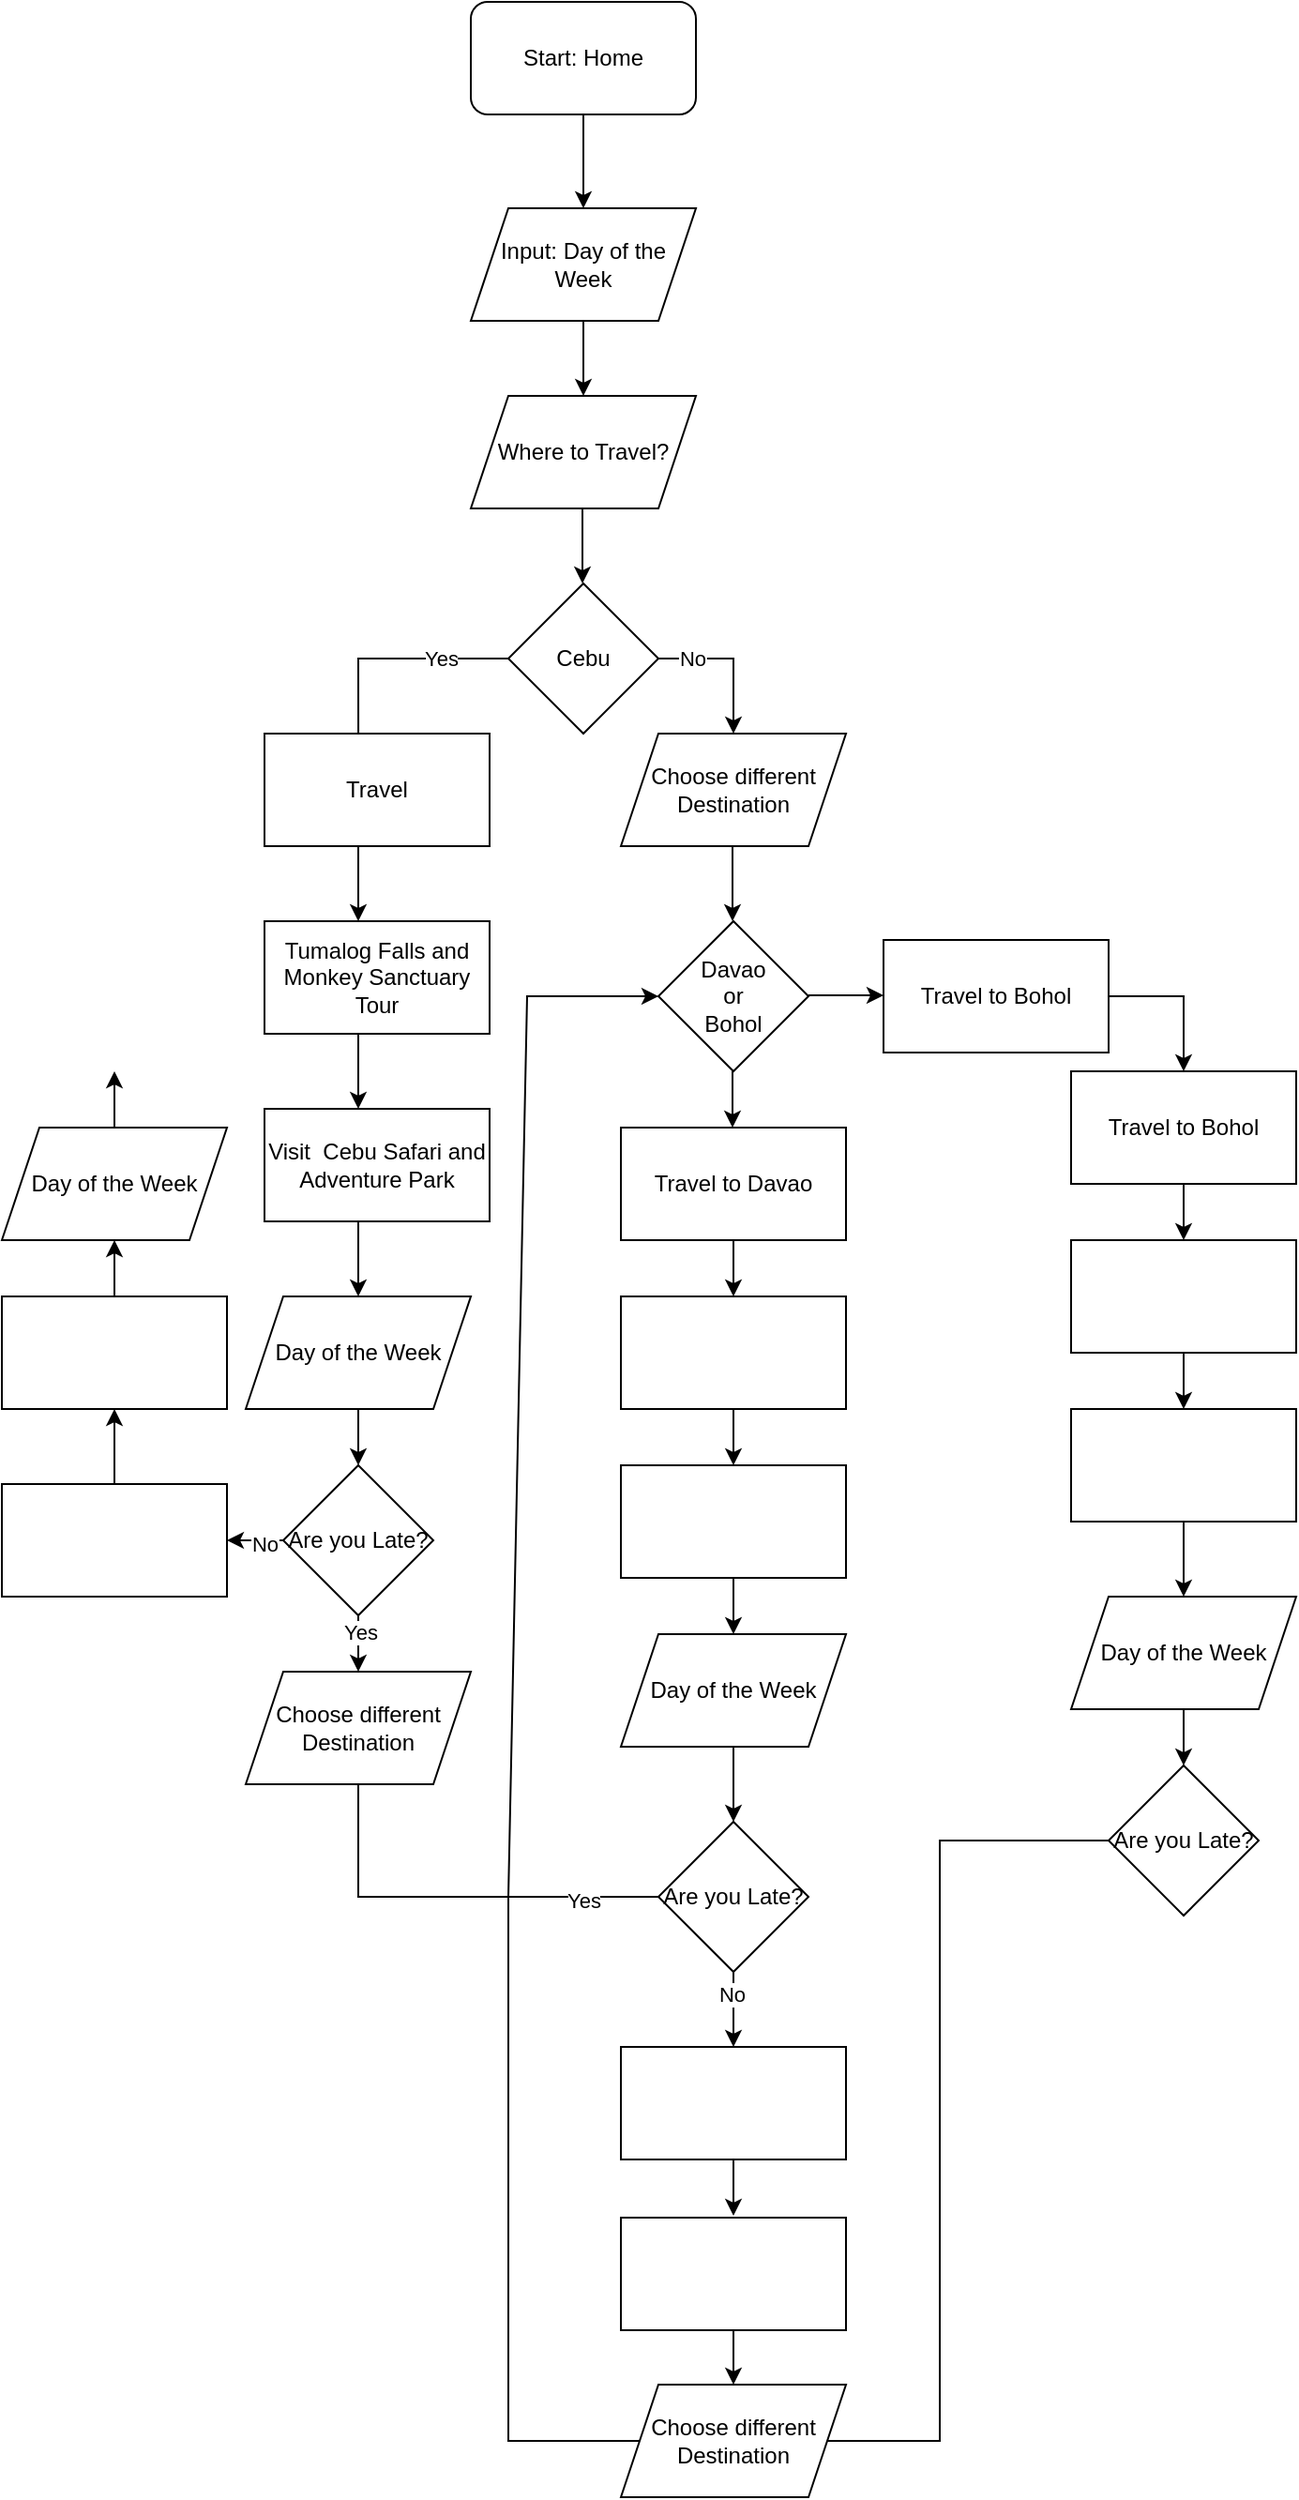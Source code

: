 <mxfile version="23.0.0" type="github">
  <diagram id="C5RBs43oDa-KdzZeNtuy" name="Page-1">
    <mxGraphModel dx="832" dy="473" grid="1" gridSize="10" guides="1" tooltips="1" connect="1" arrows="1" fold="1" page="1" pageScale="1" pageWidth="583" pageHeight="827" math="0" shadow="0">
      <root>
        <mxCell id="WIyWlLk6GJQsqaUBKTNV-0" />
        <mxCell id="WIyWlLk6GJQsqaUBKTNV-1" parent="WIyWlLk6GJQsqaUBKTNV-0" />
        <mxCell id="51jENdeckKf1wH_rOTbU-2" value="Start: Home" style="rounded=1;whiteSpace=wrap;html=1;" vertex="1" parent="WIyWlLk6GJQsqaUBKTNV-1">
          <mxGeometry x="340" y="30" width="120" height="60" as="geometry" />
        </mxCell>
        <mxCell id="51jENdeckKf1wH_rOTbU-4" value="" style="endArrow=classic;html=1;rounded=0;exitX=0.5;exitY=1;exitDx=0;exitDy=0;entryX=0.5;entryY=0;entryDx=0;entryDy=0;" edge="1" parent="WIyWlLk6GJQsqaUBKTNV-1" source="51jENdeckKf1wH_rOTbU-2" target="51jENdeckKf1wH_rOTbU-6">
          <mxGeometry width="50" height="50" relative="1" as="geometry">
            <mxPoint x="40" y="130" as="sourcePoint" />
            <mxPoint x="80" y="140" as="targetPoint" />
          </mxGeometry>
        </mxCell>
        <mxCell id="51jENdeckKf1wH_rOTbU-6" value="Input: Day of the Week" style="shape=parallelogram;perimeter=parallelogramPerimeter;whiteSpace=wrap;html=1;fixedSize=1;" vertex="1" parent="WIyWlLk6GJQsqaUBKTNV-1">
          <mxGeometry x="340" y="140" width="120" height="60" as="geometry" />
        </mxCell>
        <mxCell id="51jENdeckKf1wH_rOTbU-7" value="" style="endArrow=classic;html=1;rounded=0;exitX=0.5;exitY=1;exitDx=0;exitDy=0;" edge="1" parent="WIyWlLk6GJQsqaUBKTNV-1" source="51jENdeckKf1wH_rOTbU-6">
          <mxGeometry width="50" height="50" relative="1" as="geometry">
            <mxPoint x="50" y="260" as="sourcePoint" />
            <mxPoint x="400" y="240" as="targetPoint" />
            <Array as="points" />
          </mxGeometry>
        </mxCell>
        <mxCell id="51jENdeckKf1wH_rOTbU-13" value="" style="endArrow=classic;html=1;rounded=0;" edge="1" parent="WIyWlLk6GJQsqaUBKTNV-1">
          <mxGeometry width="50" height="50" relative="1" as="geometry">
            <mxPoint x="399.5" y="320" as="sourcePoint" />
            <mxPoint x="399.5" y="340" as="targetPoint" />
            <Array as="points">
              <mxPoint x="399.5" y="300" />
              <mxPoint x="399.5" y="320" />
            </Array>
          </mxGeometry>
        </mxCell>
        <mxCell id="51jENdeckKf1wH_rOTbU-15" value="Where to Travel?" style="shape=parallelogram;perimeter=parallelogramPerimeter;whiteSpace=wrap;html=1;fixedSize=1;" vertex="1" parent="WIyWlLk6GJQsqaUBKTNV-1">
          <mxGeometry x="340" y="240" width="120" height="60" as="geometry" />
        </mxCell>
        <mxCell id="51jENdeckKf1wH_rOTbU-16" value="Cebu" style="rhombus;whiteSpace=wrap;html=1;" vertex="1" parent="WIyWlLk6GJQsqaUBKTNV-1">
          <mxGeometry x="360" y="340" width="80" height="80" as="geometry" />
        </mxCell>
        <mxCell id="51jENdeckKf1wH_rOTbU-18" value="Davao&lt;br&gt;or&lt;br&gt;Bohol" style="rhombus;whiteSpace=wrap;html=1;" vertex="1" parent="WIyWlLk6GJQsqaUBKTNV-1">
          <mxGeometry x="440" y="520" width="80" height="80" as="geometry" />
        </mxCell>
        <mxCell id="51jENdeckKf1wH_rOTbU-22" value="Tumalog Falls and Monkey Sanctuary&lt;br&gt;Tour" style="rounded=0;whiteSpace=wrap;html=1;" vertex="1" parent="WIyWlLk6GJQsqaUBKTNV-1">
          <mxGeometry x="230" y="520" width="120" height="60" as="geometry" />
        </mxCell>
        <mxCell id="51jENdeckKf1wH_rOTbU-28" value="" style="endArrow=classic;html=1;rounded=0;entryX=0.417;entryY=0.167;entryDx=0;entryDy=0;entryPerimeter=0;" edge="1" parent="WIyWlLk6GJQsqaUBKTNV-1" target="51jENdeckKf1wH_rOTbU-30">
          <mxGeometry width="50" height="50" relative="1" as="geometry">
            <mxPoint x="360" y="380" as="sourcePoint" />
            <mxPoint x="320" y="420" as="targetPoint" />
            <Array as="points">
              <mxPoint x="280" y="380" />
            </Array>
          </mxGeometry>
        </mxCell>
        <mxCell id="51jENdeckKf1wH_rOTbU-38" value="Yes" style="edgeLabel;html=1;align=center;verticalAlign=middle;resizable=0;points=[];" vertex="1" connectable="0" parent="51jENdeckKf1wH_rOTbU-28">
          <mxGeometry x="-0.45" relative="1" as="geometry">
            <mxPoint as="offset" />
          </mxGeometry>
        </mxCell>
        <mxCell id="51jENdeckKf1wH_rOTbU-29" value="" style="endArrow=classic;html=1;rounded=0;" edge="1" parent="WIyWlLk6GJQsqaUBKTNV-1">
          <mxGeometry width="50" height="50" relative="1" as="geometry">
            <mxPoint x="440" y="380" as="sourcePoint" />
            <mxPoint x="480" y="420" as="targetPoint" />
            <Array as="points">
              <mxPoint x="480" y="380" />
            </Array>
          </mxGeometry>
        </mxCell>
        <mxCell id="51jENdeckKf1wH_rOTbU-39" value="No" style="edgeLabel;html=1;align=center;verticalAlign=middle;resizable=0;points=[];" vertex="1" connectable="0" parent="51jENdeckKf1wH_rOTbU-29">
          <mxGeometry x="-0.55" relative="1" as="geometry">
            <mxPoint as="offset" />
          </mxGeometry>
        </mxCell>
        <mxCell id="51jENdeckKf1wH_rOTbU-30" value="Travel" style="rounded=0;whiteSpace=wrap;html=1;" vertex="1" parent="WIyWlLk6GJQsqaUBKTNV-1">
          <mxGeometry x="230" y="420" width="120" height="60" as="geometry" />
        </mxCell>
        <mxCell id="51jENdeckKf1wH_rOTbU-34" value="Travel to Bohol" style="rounded=0;whiteSpace=wrap;html=1;" vertex="1" parent="WIyWlLk6GJQsqaUBKTNV-1">
          <mxGeometry x="560" y="530" width="120" height="60" as="geometry" />
        </mxCell>
        <mxCell id="51jENdeckKf1wH_rOTbU-35" value="Travel to Davao" style="rounded=0;whiteSpace=wrap;html=1;" vertex="1" parent="WIyWlLk6GJQsqaUBKTNV-1">
          <mxGeometry x="420" y="630" width="120" height="60" as="geometry" />
        </mxCell>
        <mxCell id="51jENdeckKf1wH_rOTbU-40" value="" style="endArrow=classic;html=1;rounded=0;" edge="1" parent="WIyWlLk6GJQsqaUBKTNV-1">
          <mxGeometry width="50" height="50" relative="1" as="geometry">
            <mxPoint x="280" y="480" as="sourcePoint" />
            <mxPoint x="280" y="520" as="targetPoint" />
            <Array as="points">
              <mxPoint x="280" y="520" />
            </Array>
          </mxGeometry>
        </mxCell>
        <mxCell id="51jENdeckKf1wH_rOTbU-41" value="" style="endArrow=classic;html=1;rounded=0;" edge="1" parent="WIyWlLk6GJQsqaUBKTNV-1">
          <mxGeometry width="50" height="50" relative="1" as="geometry">
            <mxPoint x="479.5" y="480" as="sourcePoint" />
            <mxPoint x="479.5" y="520" as="targetPoint" />
          </mxGeometry>
        </mxCell>
        <mxCell id="51jENdeckKf1wH_rOTbU-42" value="" style="endArrow=classic;html=1;rounded=0;" edge="1" parent="WIyWlLk6GJQsqaUBKTNV-1">
          <mxGeometry width="50" height="50" relative="1" as="geometry">
            <mxPoint x="479.5" y="600" as="sourcePoint" />
            <mxPoint x="479.5" y="630" as="targetPoint" />
            <Array as="points">
              <mxPoint x="479.5" y="630" />
            </Array>
          </mxGeometry>
        </mxCell>
        <mxCell id="51jENdeckKf1wH_rOTbU-43" value="" style="endArrow=classic;html=1;rounded=0;" edge="1" parent="WIyWlLk6GJQsqaUBKTNV-1">
          <mxGeometry width="50" height="50" relative="1" as="geometry">
            <mxPoint x="520" y="559.5" as="sourcePoint" />
            <mxPoint x="560" y="559.5" as="targetPoint" />
          </mxGeometry>
        </mxCell>
        <mxCell id="51jENdeckKf1wH_rOTbU-44" value="" style="endArrow=classic;html=1;rounded=0;" edge="1" parent="WIyWlLk6GJQsqaUBKTNV-1">
          <mxGeometry width="50" height="50" relative="1" as="geometry">
            <mxPoint x="280" y="580" as="sourcePoint" />
            <mxPoint x="280" y="620" as="targetPoint" />
            <Array as="points">
              <mxPoint x="280" y="610" />
            </Array>
          </mxGeometry>
        </mxCell>
        <mxCell id="51jENdeckKf1wH_rOTbU-46" value="" style="endArrow=classic;html=1;rounded=0;" edge="1" parent="WIyWlLk6GJQsqaUBKTNV-1">
          <mxGeometry width="50" height="50" relative="1" as="geometry">
            <mxPoint x="480" y="690" as="sourcePoint" />
            <mxPoint x="480" y="720" as="targetPoint" />
          </mxGeometry>
        </mxCell>
        <mxCell id="51jENdeckKf1wH_rOTbU-47" value="" style="rounded=0;whiteSpace=wrap;html=1;" vertex="1" parent="WIyWlLk6GJQsqaUBKTNV-1">
          <mxGeometry x="420" y="720" width="120" height="60" as="geometry" />
        </mxCell>
        <mxCell id="51jENdeckKf1wH_rOTbU-50" value="" style="endArrow=classic;html=1;rounded=0;" edge="1" parent="WIyWlLk6GJQsqaUBKTNV-1">
          <mxGeometry width="50" height="50" relative="1" as="geometry">
            <mxPoint x="680" y="560" as="sourcePoint" />
            <mxPoint x="720" y="600" as="targetPoint" />
            <Array as="points">
              <mxPoint x="720" y="560" />
            </Array>
          </mxGeometry>
        </mxCell>
        <mxCell id="51jENdeckKf1wH_rOTbU-52" value="Travel to Bohol" style="rounded=0;whiteSpace=wrap;html=1;" vertex="1" parent="WIyWlLk6GJQsqaUBKTNV-1">
          <mxGeometry x="660" y="600" width="120" height="60" as="geometry" />
        </mxCell>
        <mxCell id="51jENdeckKf1wH_rOTbU-53" value="" style="endArrow=classic;html=1;rounded=0;" edge="1" parent="WIyWlLk6GJQsqaUBKTNV-1">
          <mxGeometry width="50" height="50" relative="1" as="geometry">
            <mxPoint x="720" y="660" as="sourcePoint" />
            <mxPoint x="720" y="690" as="targetPoint" />
          </mxGeometry>
        </mxCell>
        <mxCell id="51jENdeckKf1wH_rOTbU-54" value="" style="endArrow=classic;html=1;rounded=0;" edge="1" parent="WIyWlLk6GJQsqaUBKTNV-1">
          <mxGeometry width="50" height="50" relative="1" as="geometry">
            <mxPoint x="480" y="780" as="sourcePoint" />
            <mxPoint x="480" y="810" as="targetPoint" />
          </mxGeometry>
        </mxCell>
        <mxCell id="51jENdeckKf1wH_rOTbU-64" style="edgeStyle=orthogonalEdgeStyle;rounded=0;orthogonalLoop=1;jettySize=auto;html=1;" edge="1" parent="WIyWlLk6GJQsqaUBKTNV-1" source="51jENdeckKf1wH_rOTbU-55">
          <mxGeometry relative="1" as="geometry">
            <mxPoint x="280" y="810" as="targetPoint" />
          </mxGeometry>
        </mxCell>
        <mxCell id="51jENdeckKf1wH_rOTbU-55" value="Day of the Week" style="shape=parallelogram;perimeter=parallelogramPerimeter;whiteSpace=wrap;html=1;fixedSize=1;" vertex="1" parent="WIyWlLk6GJQsqaUBKTNV-1">
          <mxGeometry x="220" y="720" width="120" height="60" as="geometry" />
        </mxCell>
        <mxCell id="51jENdeckKf1wH_rOTbU-58" value="" style="endArrow=classic;html=1;rounded=0;" edge="1" parent="WIyWlLk6GJQsqaUBKTNV-1">
          <mxGeometry width="50" height="50" relative="1" as="geometry">
            <mxPoint x="280" y="680" as="sourcePoint" />
            <mxPoint x="280" y="720" as="targetPoint" />
          </mxGeometry>
        </mxCell>
        <mxCell id="51jENdeckKf1wH_rOTbU-59" value="Visit&amp;nbsp; Cebu Safari and Adventure Park" style="rounded=0;whiteSpace=wrap;html=1;" vertex="1" parent="WIyWlLk6GJQsqaUBKTNV-1">
          <mxGeometry x="230" y="620" width="120" height="60" as="geometry" />
        </mxCell>
        <mxCell id="51jENdeckKf1wH_rOTbU-60" value="" style="rounded=0;whiteSpace=wrap;html=1;" vertex="1" parent="WIyWlLk6GJQsqaUBKTNV-1">
          <mxGeometry x="660" y="690" width="120" height="60" as="geometry" />
        </mxCell>
        <mxCell id="51jENdeckKf1wH_rOTbU-61" value="" style="rounded=0;whiteSpace=wrap;html=1;" vertex="1" parent="WIyWlLk6GJQsqaUBKTNV-1">
          <mxGeometry x="420" y="810" width="120" height="60" as="geometry" />
        </mxCell>
        <mxCell id="51jENdeckKf1wH_rOTbU-62" value="" style="rounded=0;whiteSpace=wrap;html=1;" vertex="1" parent="WIyWlLk6GJQsqaUBKTNV-1">
          <mxGeometry x="660" y="780" width="120" height="60" as="geometry" />
        </mxCell>
        <mxCell id="51jENdeckKf1wH_rOTbU-63" value="" style="endArrow=classic;html=1;rounded=0;" edge="1" parent="WIyWlLk6GJQsqaUBKTNV-1">
          <mxGeometry width="50" height="50" relative="1" as="geometry">
            <mxPoint x="720" y="750" as="sourcePoint" />
            <mxPoint x="720" y="780" as="targetPoint" />
          </mxGeometry>
        </mxCell>
        <mxCell id="51jENdeckKf1wH_rOTbU-65" value="Are you Late?" style="rhombus;whiteSpace=wrap;html=1;" vertex="1" parent="WIyWlLk6GJQsqaUBKTNV-1">
          <mxGeometry x="240" y="810" width="80" height="80" as="geometry" />
        </mxCell>
        <mxCell id="51jENdeckKf1wH_rOTbU-67" value="" style="endArrow=classic;html=1;rounded=0;" edge="1" parent="WIyWlLk6GJQsqaUBKTNV-1">
          <mxGeometry width="50" height="50" relative="1" as="geometry">
            <mxPoint x="280" y="890" as="sourcePoint" />
            <mxPoint x="280" y="920" as="targetPoint" />
          </mxGeometry>
        </mxCell>
        <mxCell id="51jENdeckKf1wH_rOTbU-69" value="Yes" style="edgeLabel;html=1;align=center;verticalAlign=middle;resizable=0;points=[];" vertex="1" connectable="0" parent="51jENdeckKf1wH_rOTbU-67">
          <mxGeometry x="-0.4" y="1" relative="1" as="geometry">
            <mxPoint as="offset" />
          </mxGeometry>
        </mxCell>
        <mxCell id="51jENdeckKf1wH_rOTbU-68" value="" style="endArrow=classic;html=1;rounded=0;" edge="1" parent="WIyWlLk6GJQsqaUBKTNV-1">
          <mxGeometry width="50" height="50" relative="1" as="geometry">
            <mxPoint x="240" y="850" as="sourcePoint" />
            <mxPoint x="210" y="850" as="targetPoint" />
          </mxGeometry>
        </mxCell>
        <mxCell id="51jENdeckKf1wH_rOTbU-70" value="No" style="edgeLabel;html=1;align=center;verticalAlign=middle;resizable=0;points=[];" vertex="1" connectable="0" parent="51jENdeckKf1wH_rOTbU-68">
          <mxGeometry x="-0.333" y="2" relative="1" as="geometry">
            <mxPoint as="offset" />
          </mxGeometry>
        </mxCell>
        <mxCell id="51jENdeckKf1wH_rOTbU-73" value="" style="endArrow=classic;html=1;rounded=0;entryX=0;entryY=0.5;entryDx=0;entryDy=0;" edge="1" parent="WIyWlLk6GJQsqaUBKTNV-1" target="51jENdeckKf1wH_rOTbU-18">
          <mxGeometry width="50" height="50" relative="1" as="geometry">
            <mxPoint x="280" y="980" as="sourcePoint" />
            <mxPoint x="370" y="570" as="targetPoint" />
            <Array as="points">
              <mxPoint x="280" y="1040" />
              <mxPoint x="360" y="1040" />
              <mxPoint x="370" y="560" />
            </Array>
          </mxGeometry>
        </mxCell>
        <mxCell id="51jENdeckKf1wH_rOTbU-74" value="" style="rounded=0;whiteSpace=wrap;html=1;" vertex="1" parent="WIyWlLk6GJQsqaUBKTNV-1">
          <mxGeometry x="90" y="820" width="120" height="60" as="geometry" />
        </mxCell>
        <mxCell id="51jENdeckKf1wH_rOTbU-76" value="" style="endArrow=classic;html=1;rounded=0;" edge="1" parent="WIyWlLk6GJQsqaUBKTNV-1">
          <mxGeometry width="50" height="50" relative="1" as="geometry">
            <mxPoint x="480" y="870" as="sourcePoint" />
            <mxPoint x="480" y="900" as="targetPoint" />
          </mxGeometry>
        </mxCell>
        <mxCell id="51jENdeckKf1wH_rOTbU-78" value="" style="endArrow=classic;html=1;rounded=0;entryX=0.5;entryY=0;entryDx=0;entryDy=0;" edge="1" parent="WIyWlLk6GJQsqaUBKTNV-1" target="51jENdeckKf1wH_rOTbU-80">
          <mxGeometry width="50" height="50" relative="1" as="geometry">
            <mxPoint x="480" y="960" as="sourcePoint" />
            <mxPoint x="480" y="990" as="targetPoint" />
          </mxGeometry>
        </mxCell>
        <mxCell id="51jENdeckKf1wH_rOTbU-80" value="Are you Late?" style="rhombus;whiteSpace=wrap;html=1;" vertex="1" parent="WIyWlLk6GJQsqaUBKTNV-1">
          <mxGeometry x="440" y="1000" width="80" height="80" as="geometry" />
        </mxCell>
        <mxCell id="51jENdeckKf1wH_rOTbU-81" value="Day of the Week" style="shape=parallelogram;perimeter=parallelogramPerimeter;whiteSpace=wrap;html=1;fixedSize=1;" vertex="1" parent="WIyWlLk6GJQsqaUBKTNV-1">
          <mxGeometry x="420" y="900" width="120" height="60" as="geometry" />
        </mxCell>
        <mxCell id="51jENdeckKf1wH_rOTbU-83" value="" style="endArrow=none;html=1;rounded=0;" edge="1" parent="WIyWlLk6GJQsqaUBKTNV-1">
          <mxGeometry width="50" height="50" relative="1" as="geometry">
            <mxPoint x="440" y="1040" as="sourcePoint" />
            <mxPoint x="360" y="1040" as="targetPoint" />
          </mxGeometry>
        </mxCell>
        <mxCell id="51jENdeckKf1wH_rOTbU-84" value="Yes" style="edgeLabel;html=1;align=center;verticalAlign=middle;resizable=0;points=[];" vertex="1" connectable="0" parent="51jENdeckKf1wH_rOTbU-83">
          <mxGeometry y="2" relative="1" as="geometry">
            <mxPoint as="offset" />
          </mxGeometry>
        </mxCell>
        <mxCell id="51jENdeckKf1wH_rOTbU-86" value="" style="endArrow=classic;html=1;rounded=0;" edge="1" parent="WIyWlLk6GJQsqaUBKTNV-1">
          <mxGeometry width="50" height="50" relative="1" as="geometry">
            <mxPoint x="480" y="1080" as="sourcePoint" />
            <mxPoint x="480" y="1120" as="targetPoint" />
          </mxGeometry>
        </mxCell>
        <mxCell id="51jENdeckKf1wH_rOTbU-87" value="No" style="edgeLabel;html=1;align=center;verticalAlign=middle;resizable=0;points=[];" vertex="1" connectable="0" parent="51jENdeckKf1wH_rOTbU-86">
          <mxGeometry x="-0.4" y="-1" relative="1" as="geometry">
            <mxPoint as="offset" />
          </mxGeometry>
        </mxCell>
        <mxCell id="51jENdeckKf1wH_rOTbU-88" value="" style="rounded=0;whiteSpace=wrap;html=1;" vertex="1" parent="WIyWlLk6GJQsqaUBKTNV-1">
          <mxGeometry x="420" y="1120" width="120" height="60" as="geometry" />
        </mxCell>
        <mxCell id="51jENdeckKf1wH_rOTbU-89" value="" style="endArrow=classic;html=1;rounded=0;" edge="1" parent="WIyWlLk6GJQsqaUBKTNV-1">
          <mxGeometry width="50" height="50" relative="1" as="geometry">
            <mxPoint x="720" y="840" as="sourcePoint" />
            <mxPoint x="720" y="880" as="targetPoint" />
          </mxGeometry>
        </mxCell>
        <mxCell id="51jENdeckKf1wH_rOTbU-90" value="Day of the Week" style="shape=parallelogram;perimeter=parallelogramPerimeter;whiteSpace=wrap;html=1;fixedSize=1;" vertex="1" parent="WIyWlLk6GJQsqaUBKTNV-1">
          <mxGeometry x="660" y="880" width="120" height="60" as="geometry" />
        </mxCell>
        <mxCell id="51jENdeckKf1wH_rOTbU-91" value="" style="endArrow=classic;html=1;rounded=0;" edge="1" parent="WIyWlLk6GJQsqaUBKTNV-1">
          <mxGeometry width="50" height="50" relative="1" as="geometry">
            <mxPoint x="720" y="940" as="sourcePoint" />
            <mxPoint x="720" y="970" as="targetPoint" />
          </mxGeometry>
        </mxCell>
        <mxCell id="51jENdeckKf1wH_rOTbU-92" value="Are you Late?" style="rhombus;whiteSpace=wrap;html=1;" vertex="1" parent="WIyWlLk6GJQsqaUBKTNV-1">
          <mxGeometry x="680" y="970" width="80" height="80" as="geometry" />
        </mxCell>
        <mxCell id="51jENdeckKf1wH_rOTbU-94" value="" style="endArrow=none;html=1;rounded=0;entryX=1;entryY=0.5;entryDx=0;entryDy=0;" edge="1" parent="WIyWlLk6GJQsqaUBKTNV-1" target="51jENdeckKf1wH_rOTbU-108">
          <mxGeometry width="50" height="50" relative="1" as="geometry">
            <mxPoint x="680" y="1010" as="sourcePoint" />
            <mxPoint x="600" y="1410" as="targetPoint" />
            <Array as="points">
              <mxPoint x="590" y="1010" />
              <mxPoint x="590" y="1330" />
            </Array>
          </mxGeometry>
        </mxCell>
        <mxCell id="51jENdeckKf1wH_rOTbU-95" value="" style="endArrow=classic;html=1;rounded=0;" edge="1" parent="WIyWlLk6GJQsqaUBKTNV-1">
          <mxGeometry width="50" height="50" relative="1" as="geometry">
            <mxPoint x="480" y="1180" as="sourcePoint" />
            <mxPoint x="480" y="1210" as="targetPoint" />
          </mxGeometry>
        </mxCell>
        <mxCell id="51jENdeckKf1wH_rOTbU-96" value="" style="rounded=0;whiteSpace=wrap;html=1;" vertex="1" parent="WIyWlLk6GJQsqaUBKTNV-1">
          <mxGeometry x="420" y="1211" width="120" height="60" as="geometry" />
        </mxCell>
        <mxCell id="51jENdeckKf1wH_rOTbU-97" value="" style="endArrow=classic;html=1;rounded=0;" edge="1" parent="WIyWlLk6GJQsqaUBKTNV-1">
          <mxGeometry width="50" height="50" relative="1" as="geometry">
            <mxPoint x="150" y="820" as="sourcePoint" />
            <mxPoint x="150" y="780" as="targetPoint" />
          </mxGeometry>
        </mxCell>
        <mxCell id="51jENdeckKf1wH_rOTbU-98" value="" style="rounded=0;whiteSpace=wrap;html=1;" vertex="1" parent="WIyWlLk6GJQsqaUBKTNV-1">
          <mxGeometry x="90" y="720" width="120" height="60" as="geometry" />
        </mxCell>
        <mxCell id="51jENdeckKf1wH_rOTbU-99" value="" style="endArrow=classic;html=1;rounded=0;" edge="1" parent="WIyWlLk6GJQsqaUBKTNV-1">
          <mxGeometry width="50" height="50" relative="1" as="geometry">
            <mxPoint x="150" y="720" as="sourcePoint" />
            <mxPoint x="150" y="690" as="targetPoint" />
          </mxGeometry>
        </mxCell>
        <mxCell id="51jENdeckKf1wH_rOTbU-101" value="Day of the Week" style="shape=parallelogram;perimeter=parallelogramPerimeter;whiteSpace=wrap;html=1;fixedSize=1;" vertex="1" parent="WIyWlLk6GJQsqaUBKTNV-1">
          <mxGeometry x="90" y="630" width="120" height="60" as="geometry" />
        </mxCell>
        <mxCell id="51jENdeckKf1wH_rOTbU-102" value="" style="endArrow=classic;html=1;rounded=0;" edge="1" parent="WIyWlLk6GJQsqaUBKTNV-1">
          <mxGeometry width="50" height="50" relative="1" as="geometry">
            <mxPoint x="150" y="630" as="sourcePoint" />
            <mxPoint x="150" y="600" as="targetPoint" />
          </mxGeometry>
        </mxCell>
        <mxCell id="51jENdeckKf1wH_rOTbU-105" value="Choose different&lt;br style=&quot;border-color: var(--border-color);&quot;&gt;Destination" style="shape=parallelogram;perimeter=parallelogramPerimeter;whiteSpace=wrap;html=1;fixedSize=1;" vertex="1" parent="WIyWlLk6GJQsqaUBKTNV-1">
          <mxGeometry x="420" y="420" width="120" height="60" as="geometry" />
        </mxCell>
        <mxCell id="51jENdeckKf1wH_rOTbU-106" value="Choose different&lt;br style=&quot;border-color: var(--border-color);&quot;&gt;Destination" style="shape=parallelogram;perimeter=parallelogramPerimeter;whiteSpace=wrap;html=1;fixedSize=1;" vertex="1" parent="WIyWlLk6GJQsqaUBKTNV-1">
          <mxGeometry x="220" y="920" width="120" height="60" as="geometry" />
        </mxCell>
        <mxCell id="51jENdeckKf1wH_rOTbU-107" value="" style="endArrow=classic;html=1;rounded=0;" edge="1" parent="WIyWlLk6GJQsqaUBKTNV-1">
          <mxGeometry width="50" height="50" relative="1" as="geometry">
            <mxPoint x="480" y="1271" as="sourcePoint" />
            <mxPoint x="480" y="1300" as="targetPoint" />
          </mxGeometry>
        </mxCell>
        <mxCell id="51jENdeckKf1wH_rOTbU-108" value="Choose different&lt;br style=&quot;border-color: var(--border-color);&quot;&gt;Destination" style="shape=parallelogram;perimeter=parallelogramPerimeter;whiteSpace=wrap;html=1;fixedSize=1;" vertex="1" parent="WIyWlLk6GJQsqaUBKTNV-1">
          <mxGeometry x="420" y="1300" width="120" height="60" as="geometry" />
        </mxCell>
        <mxCell id="51jENdeckKf1wH_rOTbU-109" value="" style="endArrow=none;html=1;rounded=0;" edge="1" parent="WIyWlLk6GJQsqaUBKTNV-1">
          <mxGeometry width="50" height="50" relative="1" as="geometry">
            <mxPoint x="430" y="1330" as="sourcePoint" />
            <mxPoint x="360" y="1040" as="targetPoint" />
            <Array as="points">
              <mxPoint x="360" y="1330" />
            </Array>
          </mxGeometry>
        </mxCell>
      </root>
    </mxGraphModel>
  </diagram>
</mxfile>

